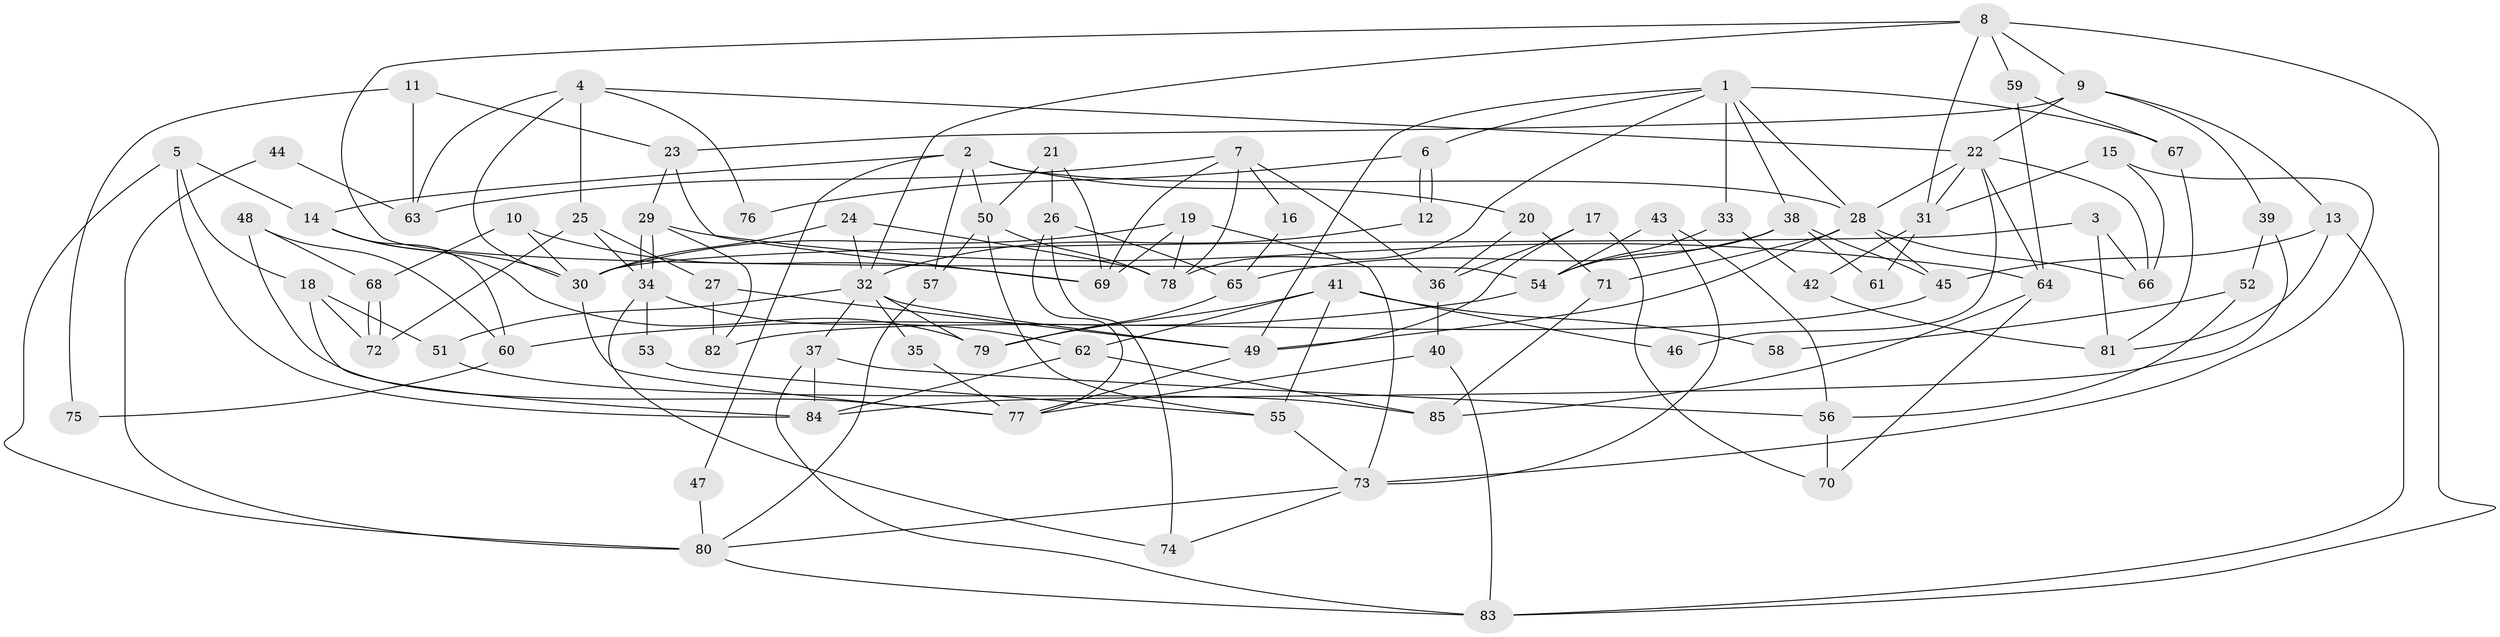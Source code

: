 // Generated by graph-tools (version 1.1) at 2025/50/03/09/25 04:50:43]
// undirected, 85 vertices, 170 edges
graph export_dot {
graph [start="1"]
  node [color=gray90,style=filled];
  1;
  2;
  3;
  4;
  5;
  6;
  7;
  8;
  9;
  10;
  11;
  12;
  13;
  14;
  15;
  16;
  17;
  18;
  19;
  20;
  21;
  22;
  23;
  24;
  25;
  26;
  27;
  28;
  29;
  30;
  31;
  32;
  33;
  34;
  35;
  36;
  37;
  38;
  39;
  40;
  41;
  42;
  43;
  44;
  45;
  46;
  47;
  48;
  49;
  50;
  51;
  52;
  53;
  54;
  55;
  56;
  57;
  58;
  59;
  60;
  61;
  62;
  63;
  64;
  65;
  66;
  67;
  68;
  69;
  70;
  71;
  72;
  73;
  74;
  75;
  76;
  77;
  78;
  79;
  80;
  81;
  82;
  83;
  84;
  85;
  1 -- 78;
  1 -- 49;
  1 -- 6;
  1 -- 28;
  1 -- 33;
  1 -- 38;
  1 -- 67;
  2 -- 57;
  2 -- 28;
  2 -- 14;
  2 -- 20;
  2 -- 47;
  2 -- 50;
  3 -- 81;
  3 -- 66;
  3 -- 30;
  4 -- 22;
  4 -- 25;
  4 -- 30;
  4 -- 63;
  4 -- 76;
  5 -- 14;
  5 -- 80;
  5 -- 18;
  5 -- 84;
  6 -- 12;
  6 -- 12;
  6 -- 76;
  7 -- 78;
  7 -- 69;
  7 -- 16;
  7 -- 36;
  7 -- 63;
  8 -- 32;
  8 -- 31;
  8 -- 9;
  8 -- 54;
  8 -- 59;
  8 -- 83;
  9 -- 13;
  9 -- 22;
  9 -- 23;
  9 -- 39;
  10 -- 30;
  10 -- 68;
  10 -- 69;
  11 -- 23;
  11 -- 63;
  11 -- 75;
  12 -- 32;
  13 -- 45;
  13 -- 83;
  13 -- 81;
  14 -- 30;
  14 -- 60;
  14 -- 79;
  15 -- 31;
  15 -- 66;
  15 -- 73;
  16 -- 65;
  17 -- 36;
  17 -- 49;
  17 -- 70;
  18 -- 84;
  18 -- 51;
  18 -- 72;
  19 -- 69;
  19 -- 30;
  19 -- 73;
  19 -- 78;
  20 -- 36;
  20 -- 71;
  21 -- 26;
  21 -- 50;
  21 -- 69;
  22 -- 64;
  22 -- 28;
  22 -- 31;
  22 -- 46;
  22 -- 66;
  23 -- 69;
  23 -- 29;
  24 -- 32;
  24 -- 30;
  24 -- 78;
  25 -- 27;
  25 -- 72;
  25 -- 34;
  26 -- 74;
  26 -- 65;
  26 -- 77;
  27 -- 82;
  27 -- 49;
  28 -- 45;
  28 -- 49;
  28 -- 66;
  28 -- 71;
  29 -- 34;
  29 -- 34;
  29 -- 64;
  29 -- 82;
  30 -- 77;
  31 -- 42;
  31 -- 61;
  32 -- 51;
  32 -- 49;
  32 -- 35;
  32 -- 37;
  32 -- 79;
  33 -- 54;
  33 -- 42;
  34 -- 53;
  34 -- 62;
  34 -- 74;
  35 -- 77;
  36 -- 40;
  37 -- 84;
  37 -- 56;
  37 -- 83;
  38 -- 54;
  38 -- 45;
  38 -- 61;
  38 -- 65;
  39 -- 84;
  39 -- 52;
  40 -- 77;
  40 -- 83;
  41 -- 55;
  41 -- 79;
  41 -- 46;
  41 -- 58;
  41 -- 62;
  42 -- 81;
  43 -- 73;
  43 -- 56;
  43 -- 54;
  44 -- 63;
  44 -- 80;
  45 -- 82;
  47 -- 80;
  48 -- 77;
  48 -- 60;
  48 -- 68;
  49 -- 77;
  50 -- 78;
  50 -- 55;
  50 -- 57;
  51 -- 85;
  52 -- 56;
  52 -- 58;
  53 -- 55;
  54 -- 60;
  55 -- 73;
  56 -- 70;
  57 -- 80;
  59 -- 64;
  59 -- 67;
  60 -- 75;
  62 -- 84;
  62 -- 85;
  64 -- 85;
  64 -- 70;
  65 -- 79;
  67 -- 81;
  68 -- 72;
  68 -- 72;
  71 -- 85;
  73 -- 74;
  73 -- 80;
  80 -- 83;
}
